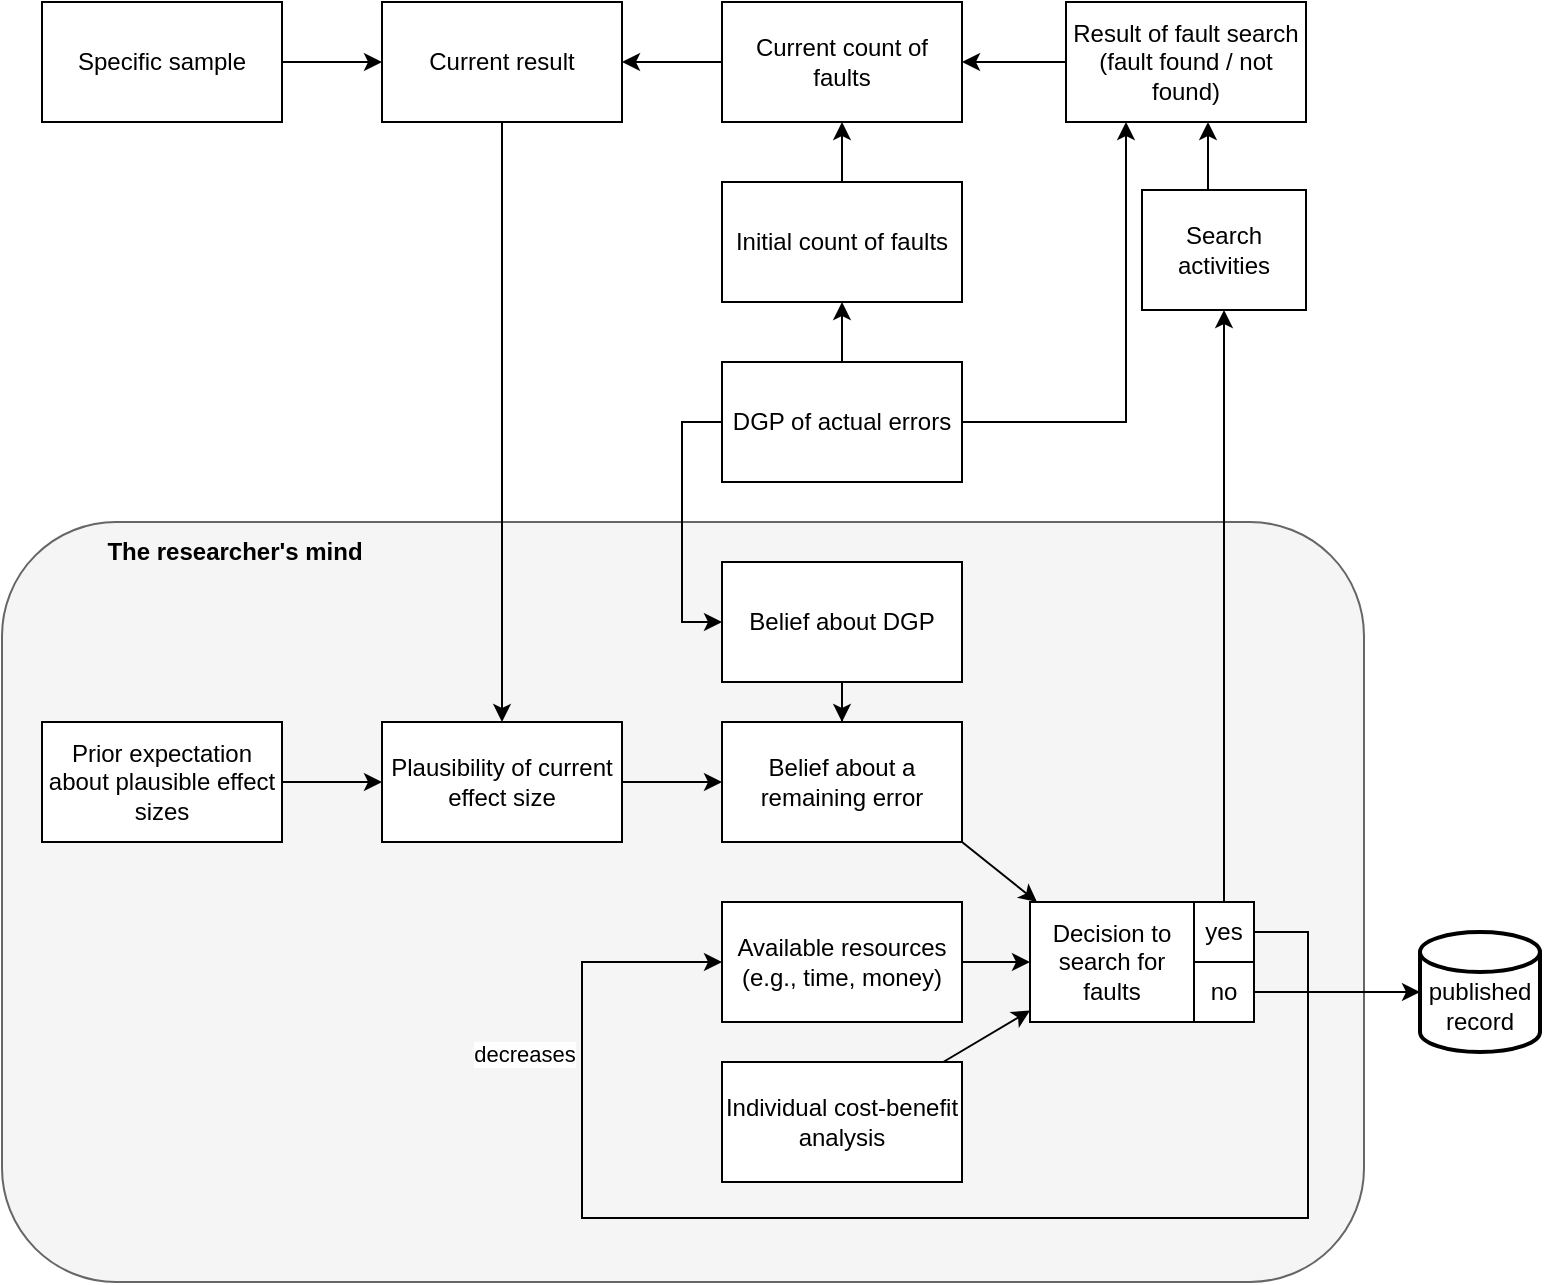<mxfile version="22.1.11" type="github">
  <diagram name="Seite-1" id="EcgJo7NvLU2FG93w8Emp">
    <mxGraphModel dx="1558" dy="956" grid="0" gridSize="10" guides="1" tooltips="1" connect="1" arrows="1" fold="1" page="1" pageScale="1" pageWidth="827" pageHeight="1169" math="0" shadow="0">
      <root>
        <mxCell id="0" />
        <mxCell id="1" parent="0" />
        <mxCell id="76aKxamO274pQpdvTyFx-27" value="" style="group;movable=0;resizable=0;rotatable=0;deletable=0;editable=0;locked=1;connectable=0;" parent="1" vertex="1" connectable="0">
          <mxGeometry x="10" y="270" width="681" height="380" as="geometry" />
        </mxCell>
        <mxCell id="76aKxamO274pQpdvTyFx-25" value="" style="rounded=1;whiteSpace=wrap;html=1;fillColor=#f5f5f5;fontColor=#333333;strokeColor=#666666;" parent="76aKxamO274pQpdvTyFx-27" vertex="1">
          <mxGeometry width="681.0" height="380" as="geometry" />
        </mxCell>
        <mxCell id="76aKxamO274pQpdvTyFx-26" value="The researcher&#39;s mind" style="text;html=1;strokeColor=none;fillColor=none;align=center;verticalAlign=middle;whiteSpace=wrap;rounded=0;fontStyle=1" parent="76aKxamO274pQpdvTyFx-27" vertex="1">
          <mxGeometry x="20.328" width="193.119" height="30" as="geometry" />
        </mxCell>
        <mxCell id="76aKxamO274pQpdvTyFx-1" value="Plausibility of current effect size" style="rounded=0;whiteSpace=wrap;html=1;" parent="1" vertex="1">
          <mxGeometry x="200" y="370" width="120" height="60" as="geometry" />
        </mxCell>
        <mxCell id="76aKxamO274pQpdvTyFx-32" style="edgeStyle=orthogonalEdgeStyle;rounded=0;orthogonalLoop=1;jettySize=auto;html=1;exitX=1;exitY=0.5;exitDx=0;exitDy=0;entryX=0;entryY=0.5;entryDx=0;entryDy=0;" parent="1" source="zjXPebuJY9J7pVx4aP7C-1" target="76aKxamO274pQpdvTyFx-6" edge="1">
          <mxGeometry relative="1" as="geometry">
            <Array as="points">
              <mxPoint x="663" y="475" />
              <mxPoint x="663" y="618" />
              <mxPoint x="300" y="618" />
              <mxPoint x="300" y="490" />
            </Array>
          </mxGeometry>
        </mxCell>
        <mxCell id="76aKxamO274pQpdvTyFx-38" value="decreases" style="edgeLabel;html=1;align=center;verticalAlign=middle;resizable=0;points=[];" parent="76aKxamO274pQpdvTyFx-32" vertex="1" connectable="0">
          <mxGeometry x="-0.816" relative="1" as="geometry">
            <mxPoint x="-392" y="20" as="offset" />
          </mxGeometry>
        </mxCell>
        <mxCell id="76aKxamO274pQpdvTyFx-4" value="Decision to search for faults" style="rounded=0;whiteSpace=wrap;html=1;" parent="1" vertex="1">
          <mxGeometry x="524" y="460" width="82" height="60" as="geometry" />
        </mxCell>
        <mxCell id="76aKxamO274pQpdvTyFx-5" value="" style="endArrow=classic;html=1;rounded=0;exitX=1;exitY=1;exitDx=0;exitDy=0;" parent="1" source="76aKxamO274pQpdvTyFx-10" target="76aKxamO274pQpdvTyFx-4" edge="1">
          <mxGeometry width="50" height="50" relative="1" as="geometry">
            <mxPoint x="514" y="620" as="sourcePoint" />
            <mxPoint x="564" y="570" as="targetPoint" />
          </mxGeometry>
        </mxCell>
        <mxCell id="76aKxamO274pQpdvTyFx-6" value="Available resources (e.g., time, money)" style="rounded=0;whiteSpace=wrap;html=1;" parent="1" vertex="1">
          <mxGeometry x="370" y="460" width="120" height="60" as="geometry" />
        </mxCell>
        <mxCell id="76aKxamO274pQpdvTyFx-7" value="" style="endArrow=classic;html=1;rounded=0;" parent="1" source="76aKxamO274pQpdvTyFx-6" target="76aKxamO274pQpdvTyFx-4" edge="1">
          <mxGeometry width="50" height="50" relative="1" as="geometry">
            <mxPoint x="424" y="440" as="sourcePoint" />
            <mxPoint x="534" y="485" as="targetPoint" />
          </mxGeometry>
        </mxCell>
        <mxCell id="76aKxamO274pQpdvTyFx-8" value="Prior expectation about plausible effect sizes" style="rounded=0;whiteSpace=wrap;html=1;" parent="1" vertex="1">
          <mxGeometry x="30" y="370" width="120" height="60" as="geometry" />
        </mxCell>
        <mxCell id="76aKxamO274pQpdvTyFx-9" value="" style="endArrow=classic;html=1;rounded=0;" parent="1" source="76aKxamO274pQpdvTyFx-8" target="76aKxamO274pQpdvTyFx-1" edge="1">
          <mxGeometry width="50" height="50" relative="1" as="geometry">
            <mxPoint x="514" y="620" as="sourcePoint" />
            <mxPoint x="564" y="570" as="targetPoint" />
          </mxGeometry>
        </mxCell>
        <mxCell id="76aKxamO274pQpdvTyFx-10" value="Belief about a remaining error" style="rounded=0;whiteSpace=wrap;html=1;" parent="1" vertex="1">
          <mxGeometry x="370" y="370" width="120" height="60" as="geometry" />
        </mxCell>
        <mxCell id="76aKxamO274pQpdvTyFx-11" value="" style="endArrow=classic;html=1;rounded=0;" parent="1" source="76aKxamO274pQpdvTyFx-1" target="76aKxamO274pQpdvTyFx-10" edge="1">
          <mxGeometry width="50" height="50" relative="1" as="geometry">
            <mxPoint x="674" y="630" as="sourcePoint" />
            <mxPoint x="684" y="485" as="targetPoint" />
          </mxGeometry>
        </mxCell>
        <mxCell id="76aKxamO274pQpdvTyFx-13" value="Individual cost-benefit analysis" style="rounded=0;whiteSpace=wrap;html=1;" parent="1" vertex="1">
          <mxGeometry x="370" y="540" width="120" height="60" as="geometry" />
        </mxCell>
        <mxCell id="76aKxamO274pQpdvTyFx-14" value="" style="endArrow=classic;html=1;rounded=0;" parent="1" source="76aKxamO274pQpdvTyFx-13" target="76aKxamO274pQpdvTyFx-4" edge="1">
          <mxGeometry width="50" height="50" relative="1" as="geometry">
            <mxPoint x="320" y="480" as="sourcePoint" />
            <mxPoint x="370" y="430" as="targetPoint" />
          </mxGeometry>
        </mxCell>
        <mxCell id="1HgEfkmHuxszHKYWTJBr-5" style="edgeStyle=orthogonalEdgeStyle;rounded=0;orthogonalLoop=1;jettySize=auto;html=1;exitX=0;exitY=0.5;exitDx=0;exitDy=0;entryX=1;entryY=0.5;entryDx=0;entryDy=0;" parent="1" source="76aKxamO274pQpdvTyFx-15" target="1HgEfkmHuxszHKYWTJBr-2" edge="1">
          <mxGeometry relative="1" as="geometry" />
        </mxCell>
        <mxCell id="76aKxamO274pQpdvTyFx-15" value="Result of fault search&lt;br&gt;(fault found / not found)" style="rounded=0;whiteSpace=wrap;html=1;" parent="1" vertex="1">
          <mxGeometry x="542" y="10" width="120" height="60" as="geometry" />
        </mxCell>
        <mxCell id="1HgEfkmHuxszHKYWTJBr-7" style="edgeStyle=orthogonalEdgeStyle;rounded=0;orthogonalLoop=1;jettySize=auto;html=1;exitX=0;exitY=0.5;exitDx=0;exitDy=0;entryX=0;entryY=0.5;entryDx=0;entryDy=0;" parent="1" source="76aKxamO274pQpdvTyFx-17" target="qVMgi2vGPqKL68FWYyV5-1" edge="1">
          <mxGeometry relative="1" as="geometry" />
        </mxCell>
        <mxCell id="1HgEfkmHuxszHKYWTJBr-8" style="edgeStyle=orthogonalEdgeStyle;rounded=0;orthogonalLoop=1;jettySize=auto;html=1;exitX=1;exitY=0.5;exitDx=0;exitDy=0;entryX=0.25;entryY=1;entryDx=0;entryDy=0;" parent="1" source="76aKxamO274pQpdvTyFx-17" target="76aKxamO274pQpdvTyFx-15" edge="1">
          <mxGeometry relative="1" as="geometry" />
        </mxCell>
        <mxCell id="1HgEfkmHuxszHKYWTJBr-9" style="edgeStyle=orthogonalEdgeStyle;rounded=0;orthogonalLoop=1;jettySize=auto;html=1;exitX=0.5;exitY=0;exitDx=0;exitDy=0;entryX=0.5;entryY=1;entryDx=0;entryDy=0;" parent="1" source="76aKxamO274pQpdvTyFx-17" target="1HgEfkmHuxszHKYWTJBr-1" edge="1">
          <mxGeometry relative="1" as="geometry" />
        </mxCell>
        <mxCell id="76aKxamO274pQpdvTyFx-17" value="DGP of actual errors" style="rounded=0;whiteSpace=wrap;html=1;" parent="1" vertex="1">
          <mxGeometry x="370" y="190" width="120" height="60" as="geometry" />
        </mxCell>
        <mxCell id="76aKxamO274pQpdvTyFx-21" value="Current result" style="rounded=0;whiteSpace=wrap;html=1;" parent="1" vertex="1">
          <mxGeometry x="200" y="10" width="120" height="60" as="geometry" />
        </mxCell>
        <mxCell id="76aKxamO274pQpdvTyFx-22" value="" style="endArrow=classic;html=1;rounded=0;" parent="1" source="76aKxamO274pQpdvTyFx-21" target="76aKxamO274pQpdvTyFx-1" edge="1">
          <mxGeometry width="50" height="50" relative="1" as="geometry">
            <mxPoint x="470" y="560" as="sourcePoint" />
            <mxPoint x="520" y="510" as="targetPoint" />
          </mxGeometry>
        </mxCell>
        <mxCell id="76aKxamO274pQpdvTyFx-39" value="Specific sample" style="rounded=0;whiteSpace=wrap;html=1;" parent="1" vertex="1">
          <mxGeometry x="30" y="10" width="120" height="60" as="geometry" />
        </mxCell>
        <mxCell id="76aKxamO274pQpdvTyFx-40" value="" style="edgeStyle=none;orthogonalLoop=1;jettySize=auto;html=1;rounded=0;" parent="1" source="76aKxamO274pQpdvTyFx-39" target="76aKxamO274pQpdvTyFx-21" edge="1">
          <mxGeometry width="80" relative="1" as="geometry">
            <mxPoint x="138" y="-89.5" as="sourcePoint" />
            <mxPoint x="218" y="-89.5" as="targetPoint" />
            <Array as="points" />
            <mxPoint as="offset" />
          </mxGeometry>
        </mxCell>
        <mxCell id="76aKxamO274pQpdvTyFx-41" value="" style="edgeStyle=none;orthogonalLoop=1;jettySize=auto;html=1;rounded=0;entryX=0;entryY=0.5;entryDx=0;entryDy=0;entryPerimeter=0;" parent="1" source="zjXPebuJY9J7pVx4aP7C-2" edge="1" target="76aKxamO274pQpdvTyFx-48">
          <mxGeometry width="80" relative="1" as="geometry">
            <mxPoint x="673" y="504.5" as="sourcePoint" />
            <mxPoint x="770" y="504.5" as="targetPoint" />
            <Array as="points" />
          </mxGeometry>
        </mxCell>
        <mxCell id="76aKxamO274pQpdvTyFx-43" value="" style="endArrow=classic;html=1;rounded=0;exitX=0.5;exitY=0;exitDx=0;exitDy=0;entryX=0.5;entryY=1;entryDx=0;entryDy=0;" parent="1" source="zjXPebuJY9J7pVx4aP7C-1" target="Q5QC9ocEZP4uTF0eglxp-5" edge="1">
          <mxGeometry width="50" height="50" relative="1" as="geometry">
            <mxPoint x="584" y="410" as="sourcePoint" />
            <mxPoint x="614.636" y="238.364" as="targetPoint" />
          </mxGeometry>
        </mxCell>
        <mxCell id="76aKxamO274pQpdvTyFx-44" value="" style="edgeStyle=none;orthogonalLoop=1;jettySize=auto;html=1;rounded=0;" parent="1" edge="1">
          <mxGeometry width="80" relative="1" as="geometry">
            <mxPoint x="580" y="230" as="sourcePoint" />
            <mxPoint x="580" y="230" as="targetPoint" />
            <Array as="points" />
          </mxGeometry>
        </mxCell>
        <mxCell id="76aKxamO274pQpdvTyFx-48" value="&lt;br&gt;published record" style="strokeWidth=2;html=1;shape=mxgraph.flowchart.database;whiteSpace=wrap;" parent="1" vertex="1">
          <mxGeometry x="719" y="475" width="60" height="60" as="geometry" />
        </mxCell>
        <mxCell id="qVMgi2vGPqKL68FWYyV5-5" style="edgeStyle=orthogonalEdgeStyle;rounded=0;orthogonalLoop=1;jettySize=auto;html=1;" parent="1" source="qVMgi2vGPqKL68FWYyV5-1" target="76aKxamO274pQpdvTyFx-10" edge="1">
          <mxGeometry relative="1" as="geometry" />
        </mxCell>
        <mxCell id="qVMgi2vGPqKL68FWYyV5-1" value="Belief about DGP" style="rounded=0;whiteSpace=wrap;html=1;" parent="1" vertex="1">
          <mxGeometry x="370" y="290" width="120" height="60" as="geometry" />
        </mxCell>
        <mxCell id="1HgEfkmHuxszHKYWTJBr-10" style="edgeStyle=orthogonalEdgeStyle;rounded=0;orthogonalLoop=1;jettySize=auto;html=1;exitX=0.5;exitY=0;exitDx=0;exitDy=0;entryX=0.5;entryY=1;entryDx=0;entryDy=0;" parent="1" source="1HgEfkmHuxszHKYWTJBr-1" target="1HgEfkmHuxszHKYWTJBr-2" edge="1">
          <mxGeometry relative="1" as="geometry" />
        </mxCell>
        <mxCell id="1HgEfkmHuxszHKYWTJBr-1" value="Initial count of faults" style="rounded=0;whiteSpace=wrap;html=1;" parent="1" vertex="1">
          <mxGeometry x="370" y="100" width="120" height="60" as="geometry" />
        </mxCell>
        <mxCell id="1HgEfkmHuxszHKYWTJBr-6" style="edgeStyle=orthogonalEdgeStyle;rounded=0;orthogonalLoop=1;jettySize=auto;html=1;exitX=0;exitY=0.5;exitDx=0;exitDy=0;entryX=1;entryY=0.5;entryDx=0;entryDy=0;" parent="1" source="1HgEfkmHuxszHKYWTJBr-2" target="76aKxamO274pQpdvTyFx-21" edge="1">
          <mxGeometry relative="1" as="geometry" />
        </mxCell>
        <mxCell id="1HgEfkmHuxszHKYWTJBr-2" value="Current count of faults" style="rounded=0;whiteSpace=wrap;html=1;" parent="1" vertex="1">
          <mxGeometry x="370" y="10" width="120" height="60" as="geometry" />
        </mxCell>
        <mxCell id="Q5QC9ocEZP4uTF0eglxp-9" style="edgeStyle=orthogonalEdgeStyle;rounded=0;orthogonalLoop=1;jettySize=auto;html=1;" parent="1" source="Q5QC9ocEZP4uTF0eglxp-5" target="76aKxamO274pQpdvTyFx-15" edge="1">
          <mxGeometry relative="1" as="geometry">
            <Array as="points">
              <mxPoint x="613" y="80" />
              <mxPoint x="613" y="80" />
            </Array>
          </mxGeometry>
        </mxCell>
        <mxCell id="Q5QC9ocEZP4uTF0eglxp-5" value="Search activities" style="rounded=0;whiteSpace=wrap;html=1;" parent="1" vertex="1">
          <mxGeometry x="580" y="104" width="82" height="60" as="geometry" />
        </mxCell>
        <mxCell id="zjXPebuJY9J7pVx4aP7C-1" value="yes" style="rounded=0;whiteSpace=wrap;html=1;" vertex="1" parent="1">
          <mxGeometry x="606" y="460" width="30" height="30" as="geometry" />
        </mxCell>
        <mxCell id="zjXPebuJY9J7pVx4aP7C-2" value="no" style="rounded=0;whiteSpace=wrap;html=1;" vertex="1" parent="1">
          <mxGeometry x="606" y="490" width="30" height="30" as="geometry" />
        </mxCell>
      </root>
    </mxGraphModel>
  </diagram>
</mxfile>
